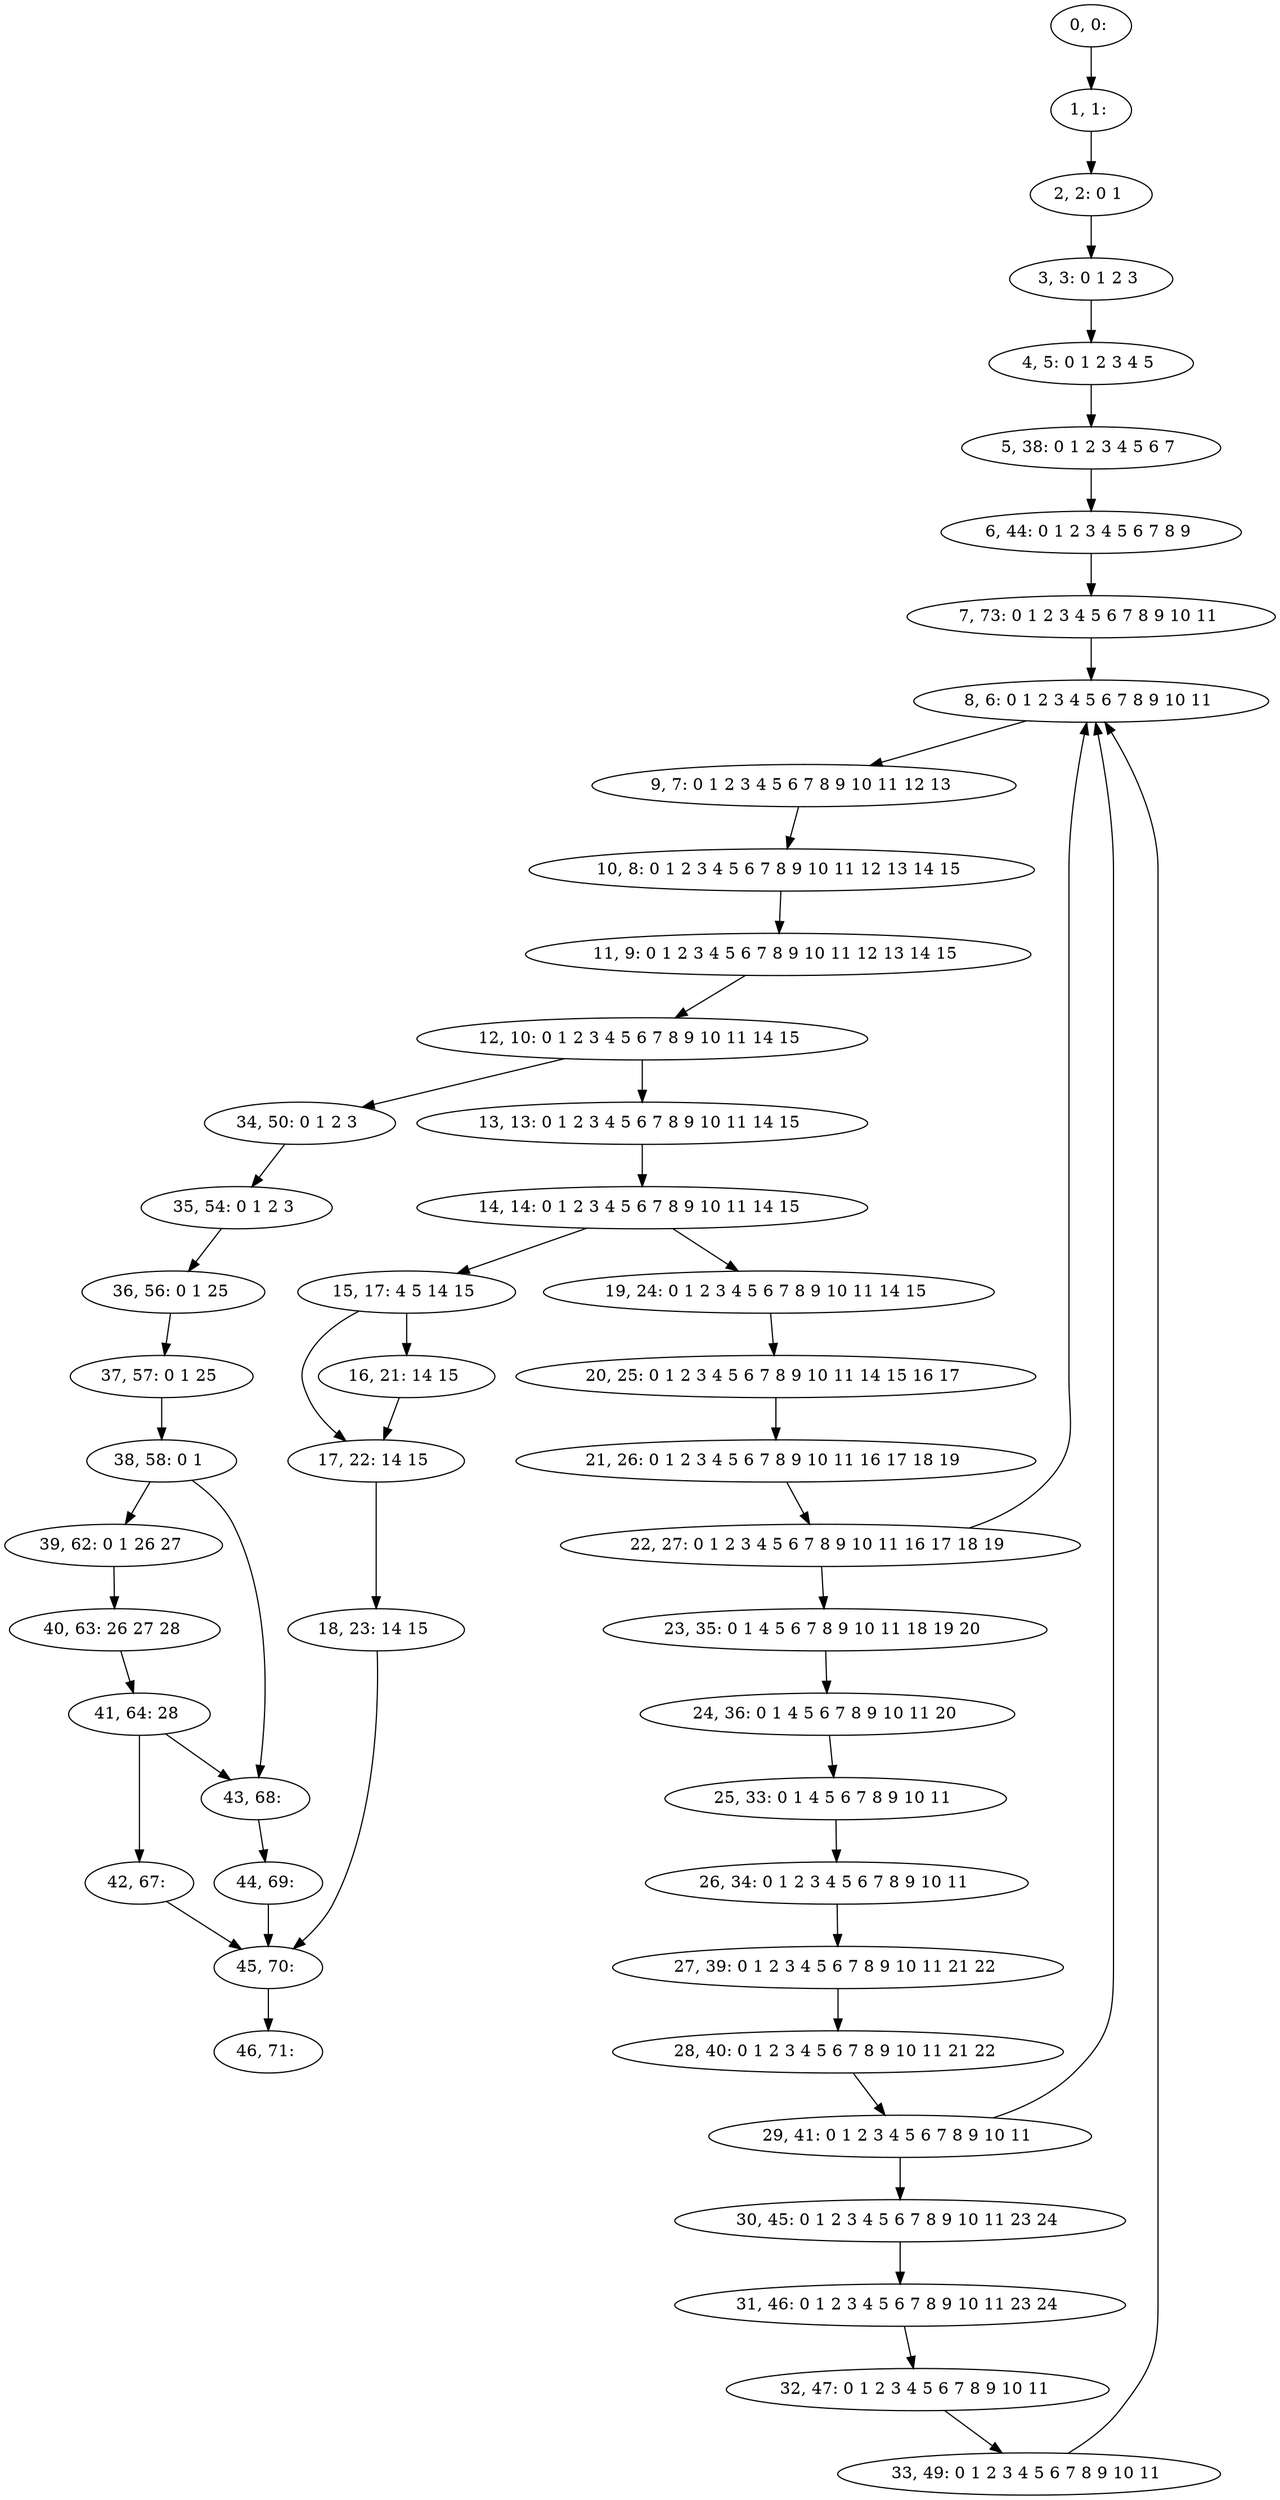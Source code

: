 digraph G {
0[label="0, 0: "];
1[label="1, 1: "];
2[label="2, 2: 0 1 "];
3[label="3, 3: 0 1 2 3 "];
4[label="4, 5: 0 1 2 3 4 5 "];
5[label="5, 38: 0 1 2 3 4 5 6 7 "];
6[label="6, 44: 0 1 2 3 4 5 6 7 8 9 "];
7[label="7, 73: 0 1 2 3 4 5 6 7 8 9 10 11 "];
8[label="8, 6: 0 1 2 3 4 5 6 7 8 9 10 11 "];
9[label="9, 7: 0 1 2 3 4 5 6 7 8 9 10 11 12 13 "];
10[label="10, 8: 0 1 2 3 4 5 6 7 8 9 10 11 12 13 14 15 "];
11[label="11, 9: 0 1 2 3 4 5 6 7 8 9 10 11 12 13 14 15 "];
12[label="12, 10: 0 1 2 3 4 5 6 7 8 9 10 11 14 15 "];
13[label="13, 13: 0 1 2 3 4 5 6 7 8 9 10 11 14 15 "];
14[label="14, 14: 0 1 2 3 4 5 6 7 8 9 10 11 14 15 "];
15[label="15, 17: 4 5 14 15 "];
16[label="16, 21: 14 15 "];
17[label="17, 22: 14 15 "];
18[label="18, 23: 14 15 "];
19[label="19, 24: 0 1 2 3 4 5 6 7 8 9 10 11 14 15 "];
20[label="20, 25: 0 1 2 3 4 5 6 7 8 9 10 11 14 15 16 17 "];
21[label="21, 26: 0 1 2 3 4 5 6 7 8 9 10 11 16 17 18 19 "];
22[label="22, 27: 0 1 2 3 4 5 6 7 8 9 10 11 16 17 18 19 "];
23[label="23, 35: 0 1 4 5 6 7 8 9 10 11 18 19 20 "];
24[label="24, 36: 0 1 4 5 6 7 8 9 10 11 20 "];
25[label="25, 33: 0 1 4 5 6 7 8 9 10 11 "];
26[label="26, 34: 0 1 2 3 4 5 6 7 8 9 10 11 "];
27[label="27, 39: 0 1 2 3 4 5 6 7 8 9 10 11 21 22 "];
28[label="28, 40: 0 1 2 3 4 5 6 7 8 9 10 11 21 22 "];
29[label="29, 41: 0 1 2 3 4 5 6 7 8 9 10 11 "];
30[label="30, 45: 0 1 2 3 4 5 6 7 8 9 10 11 23 24 "];
31[label="31, 46: 0 1 2 3 4 5 6 7 8 9 10 11 23 24 "];
32[label="32, 47: 0 1 2 3 4 5 6 7 8 9 10 11 "];
33[label="33, 49: 0 1 2 3 4 5 6 7 8 9 10 11 "];
34[label="34, 50: 0 1 2 3 "];
35[label="35, 54: 0 1 2 3 "];
36[label="36, 56: 0 1 25 "];
37[label="37, 57: 0 1 25 "];
38[label="38, 58: 0 1 "];
39[label="39, 62: 0 1 26 27 "];
40[label="40, 63: 26 27 28 "];
41[label="41, 64: 28 "];
42[label="42, 67: "];
43[label="43, 68: "];
44[label="44, 69: "];
45[label="45, 70: "];
46[label="46, 71: "];
0->1 ;
1->2 ;
2->3 ;
3->4 ;
4->5 ;
5->6 ;
6->7 ;
7->8 ;
8->9 ;
9->10 ;
10->11 ;
11->12 ;
12->13 ;
12->34 ;
13->14 ;
14->15 ;
14->19 ;
15->16 ;
15->17 ;
16->17 ;
17->18 ;
18->45 ;
19->20 ;
20->21 ;
21->22 ;
22->23 ;
22->8 ;
23->24 ;
24->25 ;
25->26 ;
26->27 ;
27->28 ;
28->29 ;
29->30 ;
29->8 ;
30->31 ;
31->32 ;
32->33 ;
33->8 ;
34->35 ;
35->36 ;
36->37 ;
37->38 ;
38->39 ;
38->43 ;
39->40 ;
40->41 ;
41->42 ;
41->43 ;
42->45 ;
43->44 ;
44->45 ;
45->46 ;
}
